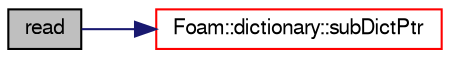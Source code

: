 digraph "read"
{
  bgcolor="transparent";
  edge [fontname="FreeSans",fontsize="10",labelfontname="FreeSans",labelfontsize="10"];
  node [fontname="FreeSans",fontsize="10",shape=record];
  rankdir="LR";
  Node632 [label="read",height=0.2,width=0.4,color="black", fillcolor="grey75", style="filled", fontcolor="black"];
  Node632 -> Node633 [color="midnightblue",fontsize="10",style="solid",fontname="FreeSans"];
  Node633 [label="Foam::dictionary::subDictPtr",height=0.2,width=0.4,color="red",URL="$a26014.html#adadf3cea84d24fb561892e200c8904e6",tooltip="Find and return a sub-dictionary pointer if present. "];
}
